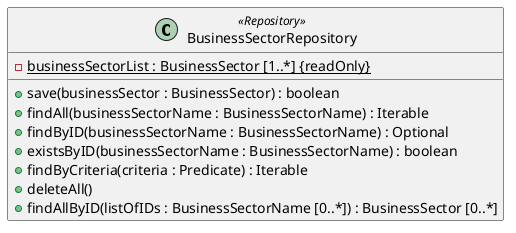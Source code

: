 @startuml

class BusinessSectorRepository <<Repository>> {
    - businessSectorList : BusinessSector [1..*] {static} {readOnly}

    + save(businessSector : BusinessSector) : boolean
    + findAll(businessSectorName : BusinessSectorName) : Iterable
    + findByID(businessSectorName : BusinessSectorName) : Optional
    + existsByID(businessSectorName : BusinessSectorName) : boolean
    + findByCriteria(criteria : Predicate) : Iterable
    + deleteAll()
    + findAllByID(listOfIDs : BusinessSectorName [0..*]) : BusinessSector [0..*]
}

@enduml